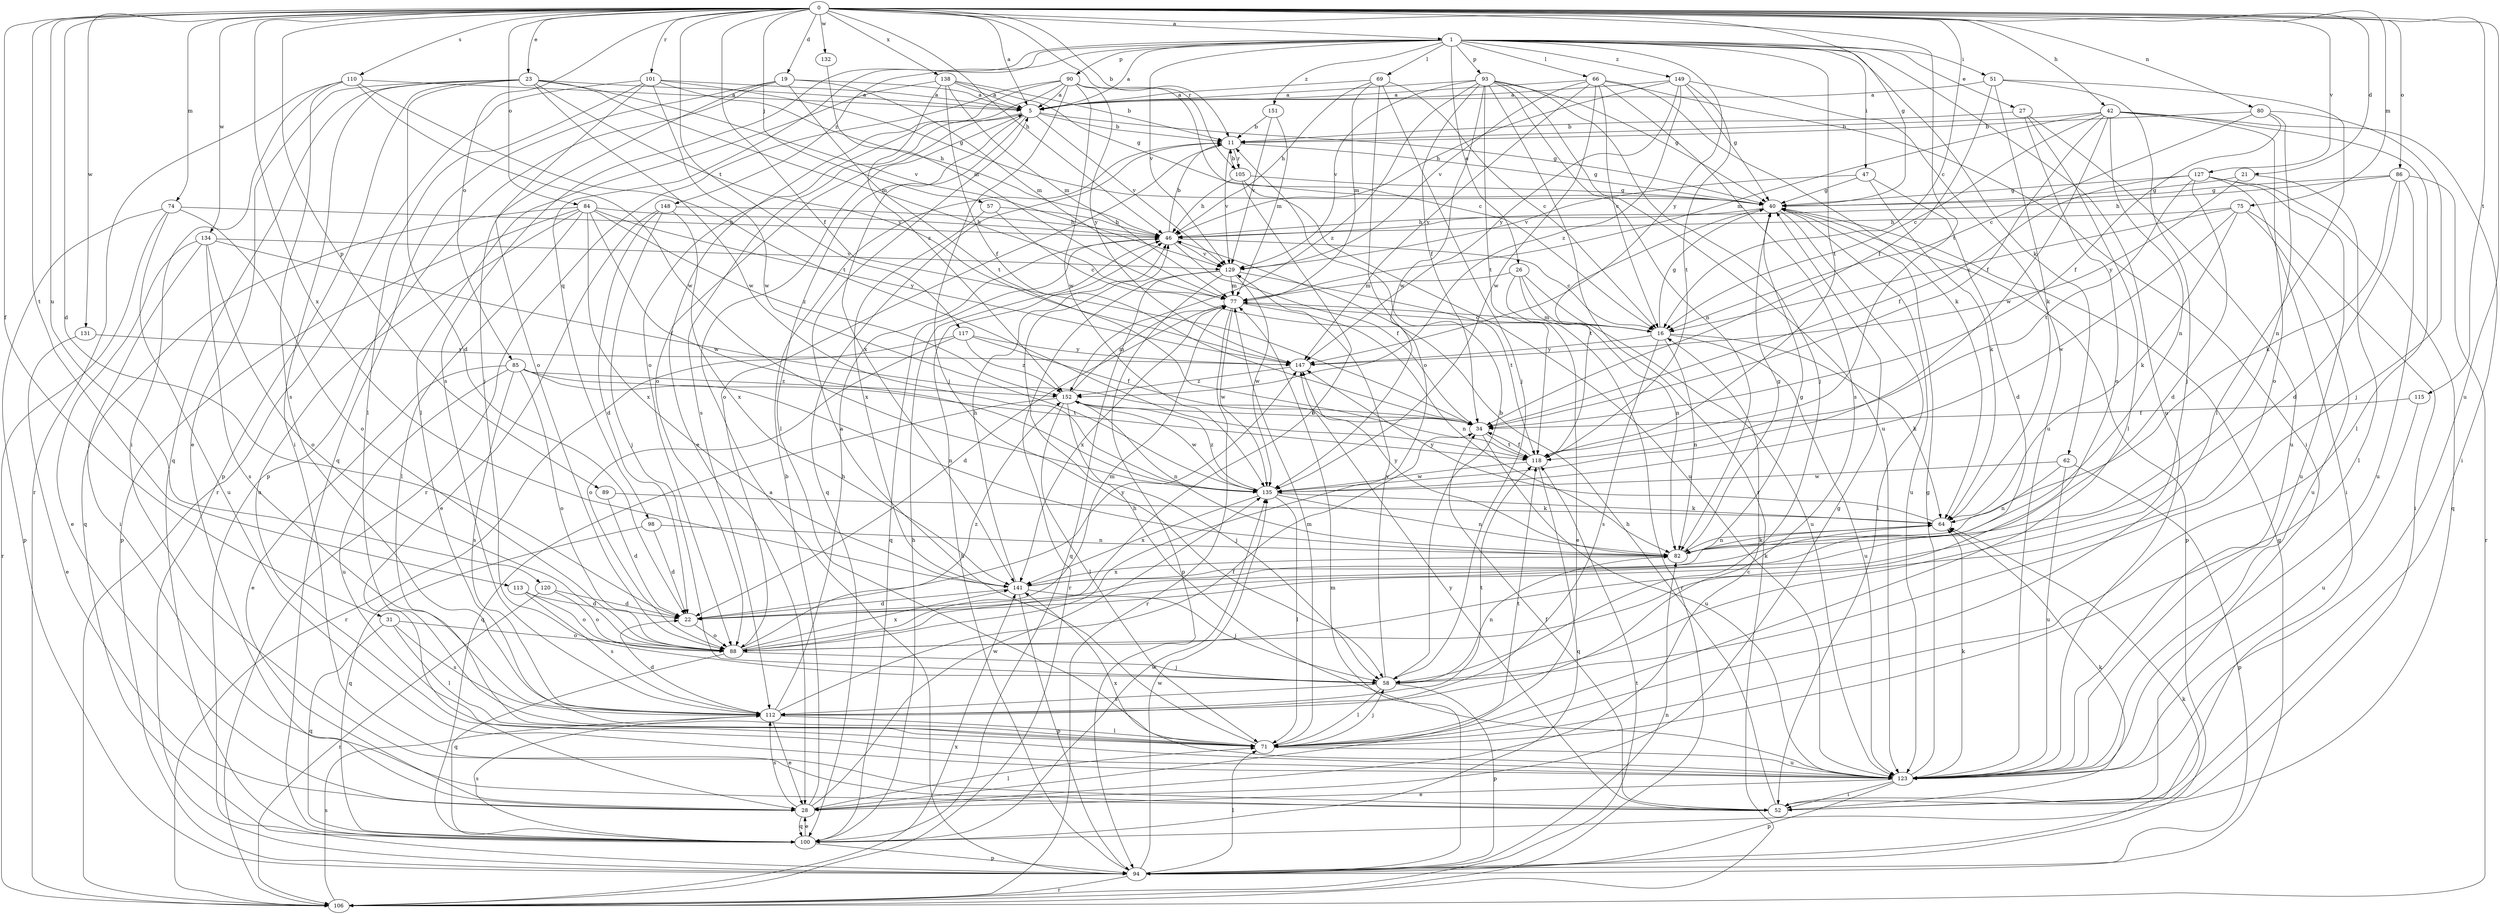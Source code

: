 strict digraph  {
0;
1;
5;
11;
16;
19;
21;
22;
23;
26;
27;
28;
31;
34;
40;
42;
46;
47;
51;
52;
57;
58;
62;
64;
66;
69;
71;
74;
75;
77;
80;
82;
84;
85;
86;
88;
89;
90;
93;
94;
98;
100;
101;
105;
106;
110;
112;
113;
115;
117;
118;
120;
123;
127;
129;
131;
132;
134;
135;
138;
141;
147;
148;
149;
151;
152;
0 -> 1  [label=a];
0 -> 5  [label=a];
0 -> 11  [label=b];
0 -> 16  [label=c];
0 -> 19  [label=d];
0 -> 21  [label=d];
0 -> 22  [label=d];
0 -> 23  [label=e];
0 -> 31  [label=f];
0 -> 34  [label=f];
0 -> 40  [label=g];
0 -> 42  [label=h];
0 -> 46  [label=h];
0 -> 57  [label=j];
0 -> 74  [label=m];
0 -> 75  [label=m];
0 -> 80  [label=n];
0 -> 84  [label=o];
0 -> 85  [label=o];
0 -> 86  [label=o];
0 -> 89  [label=p];
0 -> 101  [label=r];
0 -> 105  [label=r];
0 -> 110  [label=s];
0 -> 113  [label=t];
0 -> 115  [label=t];
0 -> 117  [label=t];
0 -> 118  [label=t];
0 -> 120  [label=u];
0 -> 123  [label=u];
0 -> 127  [label=v];
0 -> 131  [label=w];
0 -> 132  [label=w];
0 -> 134  [label=w];
0 -> 138  [label=x];
0 -> 141  [label=x];
1 -> 5  [label=a];
1 -> 26  [label=e];
1 -> 27  [label=e];
1 -> 47  [label=i];
1 -> 51  [label=i];
1 -> 62  [label=k];
1 -> 66  [label=l];
1 -> 69  [label=l];
1 -> 90  [label=p];
1 -> 93  [label=p];
1 -> 98  [label=q];
1 -> 112  [label=s];
1 -> 118  [label=t];
1 -> 123  [label=u];
1 -> 129  [label=v];
1 -> 147  [label=y];
1 -> 148  [label=z];
1 -> 149  [label=z];
1 -> 151  [label=z];
5 -> 11  [label=b];
5 -> 40  [label=g];
5 -> 71  [label=l];
5 -> 88  [label=o];
5 -> 112  [label=s];
5 -> 129  [label=v];
5 -> 141  [label=x];
11 -> 40  [label=g];
11 -> 88  [label=o];
11 -> 100  [label=q];
11 -> 105  [label=r];
11 -> 129  [label=v];
16 -> 40  [label=g];
16 -> 64  [label=k];
16 -> 77  [label=m];
16 -> 82  [label=n];
16 -> 112  [label=s];
16 -> 123  [label=u];
16 -> 147  [label=y];
19 -> 5  [label=a];
19 -> 58  [label=j];
19 -> 77  [label=m];
19 -> 94  [label=p];
19 -> 100  [label=q];
19 -> 118  [label=t];
21 -> 40  [label=g];
21 -> 71  [label=l];
21 -> 147  [label=y];
22 -> 88  [label=o];
22 -> 147  [label=y];
23 -> 5  [label=a];
23 -> 22  [label=d];
23 -> 28  [label=e];
23 -> 52  [label=i];
23 -> 77  [label=m];
23 -> 94  [label=p];
23 -> 100  [label=q];
23 -> 129  [label=v];
23 -> 135  [label=w];
23 -> 147  [label=y];
26 -> 28  [label=e];
26 -> 77  [label=m];
26 -> 82  [label=n];
26 -> 106  [label=r];
26 -> 123  [label=u];
27 -> 11  [label=b];
27 -> 71  [label=l];
27 -> 88  [label=o];
27 -> 123  [label=u];
28 -> 11  [label=b];
28 -> 16  [label=c];
28 -> 40  [label=g];
28 -> 71  [label=l];
28 -> 100  [label=q];
28 -> 112  [label=s];
28 -> 135  [label=w];
31 -> 71  [label=l];
31 -> 88  [label=o];
31 -> 100  [label=q];
31 -> 112  [label=s];
34 -> 118  [label=t];
34 -> 123  [label=u];
40 -> 46  [label=h];
40 -> 52  [label=i];
40 -> 94  [label=p];
40 -> 118  [label=t];
40 -> 123  [label=u];
42 -> 11  [label=b];
42 -> 16  [label=c];
42 -> 34  [label=f];
42 -> 52  [label=i];
42 -> 71  [label=l];
42 -> 77  [label=m];
42 -> 82  [label=n];
42 -> 88  [label=o];
42 -> 135  [label=w];
46 -> 11  [label=b];
46 -> 16  [label=c];
46 -> 34  [label=f];
46 -> 100  [label=q];
46 -> 129  [label=v];
47 -> 22  [label=d];
47 -> 40  [label=g];
47 -> 64  [label=k];
47 -> 129  [label=v];
51 -> 5  [label=a];
51 -> 34  [label=f];
51 -> 58  [label=j];
51 -> 64  [label=k];
51 -> 71  [label=l];
52 -> 34  [label=f];
52 -> 46  [label=h];
52 -> 64  [label=k];
52 -> 147  [label=y];
57 -> 16  [label=c];
57 -> 46  [label=h];
57 -> 141  [label=x];
58 -> 11  [label=b];
58 -> 71  [label=l];
58 -> 82  [label=n];
58 -> 94  [label=p];
58 -> 112  [label=s];
58 -> 129  [label=v];
62 -> 82  [label=n];
62 -> 94  [label=p];
62 -> 123  [label=u];
62 -> 135  [label=w];
64 -> 82  [label=n];
64 -> 147  [label=y];
66 -> 5  [label=a];
66 -> 16  [label=c];
66 -> 52  [label=i];
66 -> 64  [label=k];
66 -> 112  [label=s];
66 -> 129  [label=v];
66 -> 135  [label=w];
66 -> 147  [label=y];
69 -> 5  [label=a];
69 -> 16  [label=c];
69 -> 46  [label=h];
69 -> 58  [label=j];
69 -> 77  [label=m];
69 -> 88  [label=o];
71 -> 5  [label=a];
71 -> 58  [label=j];
71 -> 77  [label=m];
71 -> 118  [label=t];
71 -> 123  [label=u];
74 -> 46  [label=h];
74 -> 88  [label=o];
74 -> 94  [label=p];
74 -> 106  [label=r];
74 -> 123  [label=u];
75 -> 16  [label=c];
75 -> 46  [label=h];
75 -> 52  [label=i];
75 -> 64  [label=k];
75 -> 123  [label=u];
75 -> 135  [label=w];
77 -> 16  [label=c];
77 -> 22  [label=d];
77 -> 82  [label=n];
77 -> 106  [label=r];
77 -> 135  [label=w];
77 -> 141  [label=x];
80 -> 11  [label=b];
80 -> 16  [label=c];
80 -> 34  [label=f];
80 -> 58  [label=j];
80 -> 82  [label=n];
82 -> 40  [label=g];
82 -> 64  [label=k];
82 -> 141  [label=x];
82 -> 147  [label=y];
84 -> 46  [label=h];
84 -> 71  [label=l];
84 -> 94  [label=p];
84 -> 100  [label=q];
84 -> 123  [label=u];
84 -> 135  [label=w];
84 -> 141  [label=x];
84 -> 147  [label=y];
84 -> 152  [label=z];
85 -> 28  [label=e];
85 -> 82  [label=n];
85 -> 88  [label=o];
85 -> 112  [label=s];
85 -> 118  [label=t];
85 -> 123  [label=u];
85 -> 152  [label=z];
86 -> 22  [label=d];
86 -> 40  [label=g];
86 -> 46  [label=h];
86 -> 64  [label=k];
86 -> 106  [label=r];
86 -> 123  [label=u];
88 -> 58  [label=j];
88 -> 77  [label=m];
88 -> 100  [label=q];
88 -> 141  [label=x];
88 -> 152  [label=z];
89 -> 22  [label=d];
89 -> 64  [label=k];
90 -> 5  [label=a];
90 -> 16  [label=c];
90 -> 28  [label=e];
90 -> 58  [label=j];
90 -> 88  [label=o];
90 -> 106  [label=r];
90 -> 135  [label=w];
90 -> 147  [label=y];
93 -> 5  [label=a];
93 -> 34  [label=f];
93 -> 40  [label=g];
93 -> 58  [label=j];
93 -> 82  [label=n];
93 -> 106  [label=r];
93 -> 118  [label=t];
93 -> 123  [label=u];
93 -> 129  [label=v];
93 -> 135  [label=w];
93 -> 152  [label=z];
94 -> 5  [label=a];
94 -> 40  [label=g];
94 -> 46  [label=h];
94 -> 64  [label=k];
94 -> 71  [label=l];
94 -> 77  [label=m];
94 -> 82  [label=n];
94 -> 106  [label=r];
94 -> 135  [label=w];
98 -> 22  [label=d];
98 -> 82  [label=n];
98 -> 100  [label=q];
100 -> 28  [label=e];
100 -> 46  [label=h];
100 -> 94  [label=p];
100 -> 112  [label=s];
100 -> 135  [label=w];
101 -> 5  [label=a];
101 -> 40  [label=g];
101 -> 46  [label=h];
101 -> 71  [label=l];
101 -> 88  [label=o];
101 -> 106  [label=r];
101 -> 135  [label=w];
105 -> 11  [label=b];
105 -> 40  [label=g];
105 -> 46  [label=h];
105 -> 88  [label=o];
105 -> 123  [label=u];
106 -> 112  [label=s];
106 -> 118  [label=t];
106 -> 141  [label=x];
110 -> 5  [label=a];
110 -> 52  [label=i];
110 -> 106  [label=r];
110 -> 112  [label=s];
110 -> 118  [label=t];
110 -> 135  [label=w];
112 -> 22  [label=d];
112 -> 28  [label=e];
112 -> 34  [label=f];
112 -> 46  [label=h];
112 -> 71  [label=l];
112 -> 118  [label=t];
113 -> 22  [label=d];
113 -> 88  [label=o];
113 -> 112  [label=s];
115 -> 34  [label=f];
115 -> 123  [label=u];
117 -> 34  [label=f];
117 -> 88  [label=o];
117 -> 106  [label=r];
117 -> 147  [label=y];
117 -> 152  [label=z];
118 -> 34  [label=f];
118 -> 100  [label=q];
118 -> 135  [label=w];
120 -> 22  [label=d];
120 -> 88  [label=o];
120 -> 106  [label=r];
123 -> 28  [label=e];
123 -> 40  [label=g];
123 -> 46  [label=h];
123 -> 52  [label=i];
123 -> 64  [label=k];
123 -> 94  [label=p];
123 -> 141  [label=x];
127 -> 22  [label=d];
127 -> 34  [label=f];
127 -> 40  [label=g];
127 -> 52  [label=i];
127 -> 100  [label=q];
127 -> 118  [label=t];
127 -> 123  [label=u];
129 -> 77  [label=m];
129 -> 94  [label=p];
129 -> 100  [label=q];
129 -> 106  [label=r];
129 -> 118  [label=t];
129 -> 135  [label=w];
131 -> 28  [label=e];
131 -> 147  [label=y];
132 -> 77  [label=m];
134 -> 28  [label=e];
134 -> 34  [label=f];
134 -> 52  [label=i];
134 -> 88  [label=o];
134 -> 112  [label=s];
134 -> 129  [label=v];
135 -> 64  [label=k];
135 -> 71  [label=l];
135 -> 82  [label=n];
135 -> 141  [label=x];
135 -> 152  [label=z];
138 -> 5  [label=a];
138 -> 11  [label=b];
138 -> 34  [label=f];
138 -> 40  [label=g];
138 -> 71  [label=l];
138 -> 77  [label=m];
138 -> 152  [label=z];
141 -> 22  [label=d];
141 -> 40  [label=g];
141 -> 46  [label=h];
141 -> 58  [label=j];
141 -> 64  [label=k];
141 -> 94  [label=p];
147 -> 152  [label=z];
148 -> 22  [label=d];
148 -> 28  [label=e];
148 -> 46  [label=h];
148 -> 58  [label=j];
148 -> 141  [label=x];
149 -> 5  [label=a];
149 -> 40  [label=g];
149 -> 46  [label=h];
149 -> 118  [label=t];
149 -> 123  [label=u];
149 -> 147  [label=y];
149 -> 152  [label=z];
151 -> 11  [label=b];
151 -> 77  [label=m];
151 -> 129  [label=v];
152 -> 34  [label=f];
152 -> 58  [label=j];
152 -> 71  [label=l];
152 -> 77  [label=m];
152 -> 82  [label=n];
152 -> 100  [label=q];
152 -> 135  [label=w];
}

